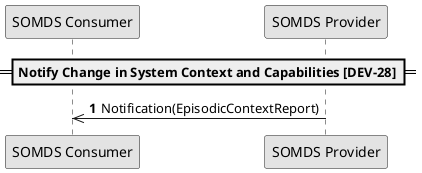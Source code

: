 @startuml

skinparam monochrome true
autonumber

!global $str_somds_consumer = "SOMDS Consumer"
!global $str_somds_provider = "SOMDS Provider"

participant "$str_somds_consumer" as consumer
participant "$str_somds_provider" as provider

==Notify Change in System Context and Capabilities [DEV-28]==


consumer <<- provider: Notification(EpisodicContextReport)
@enduml